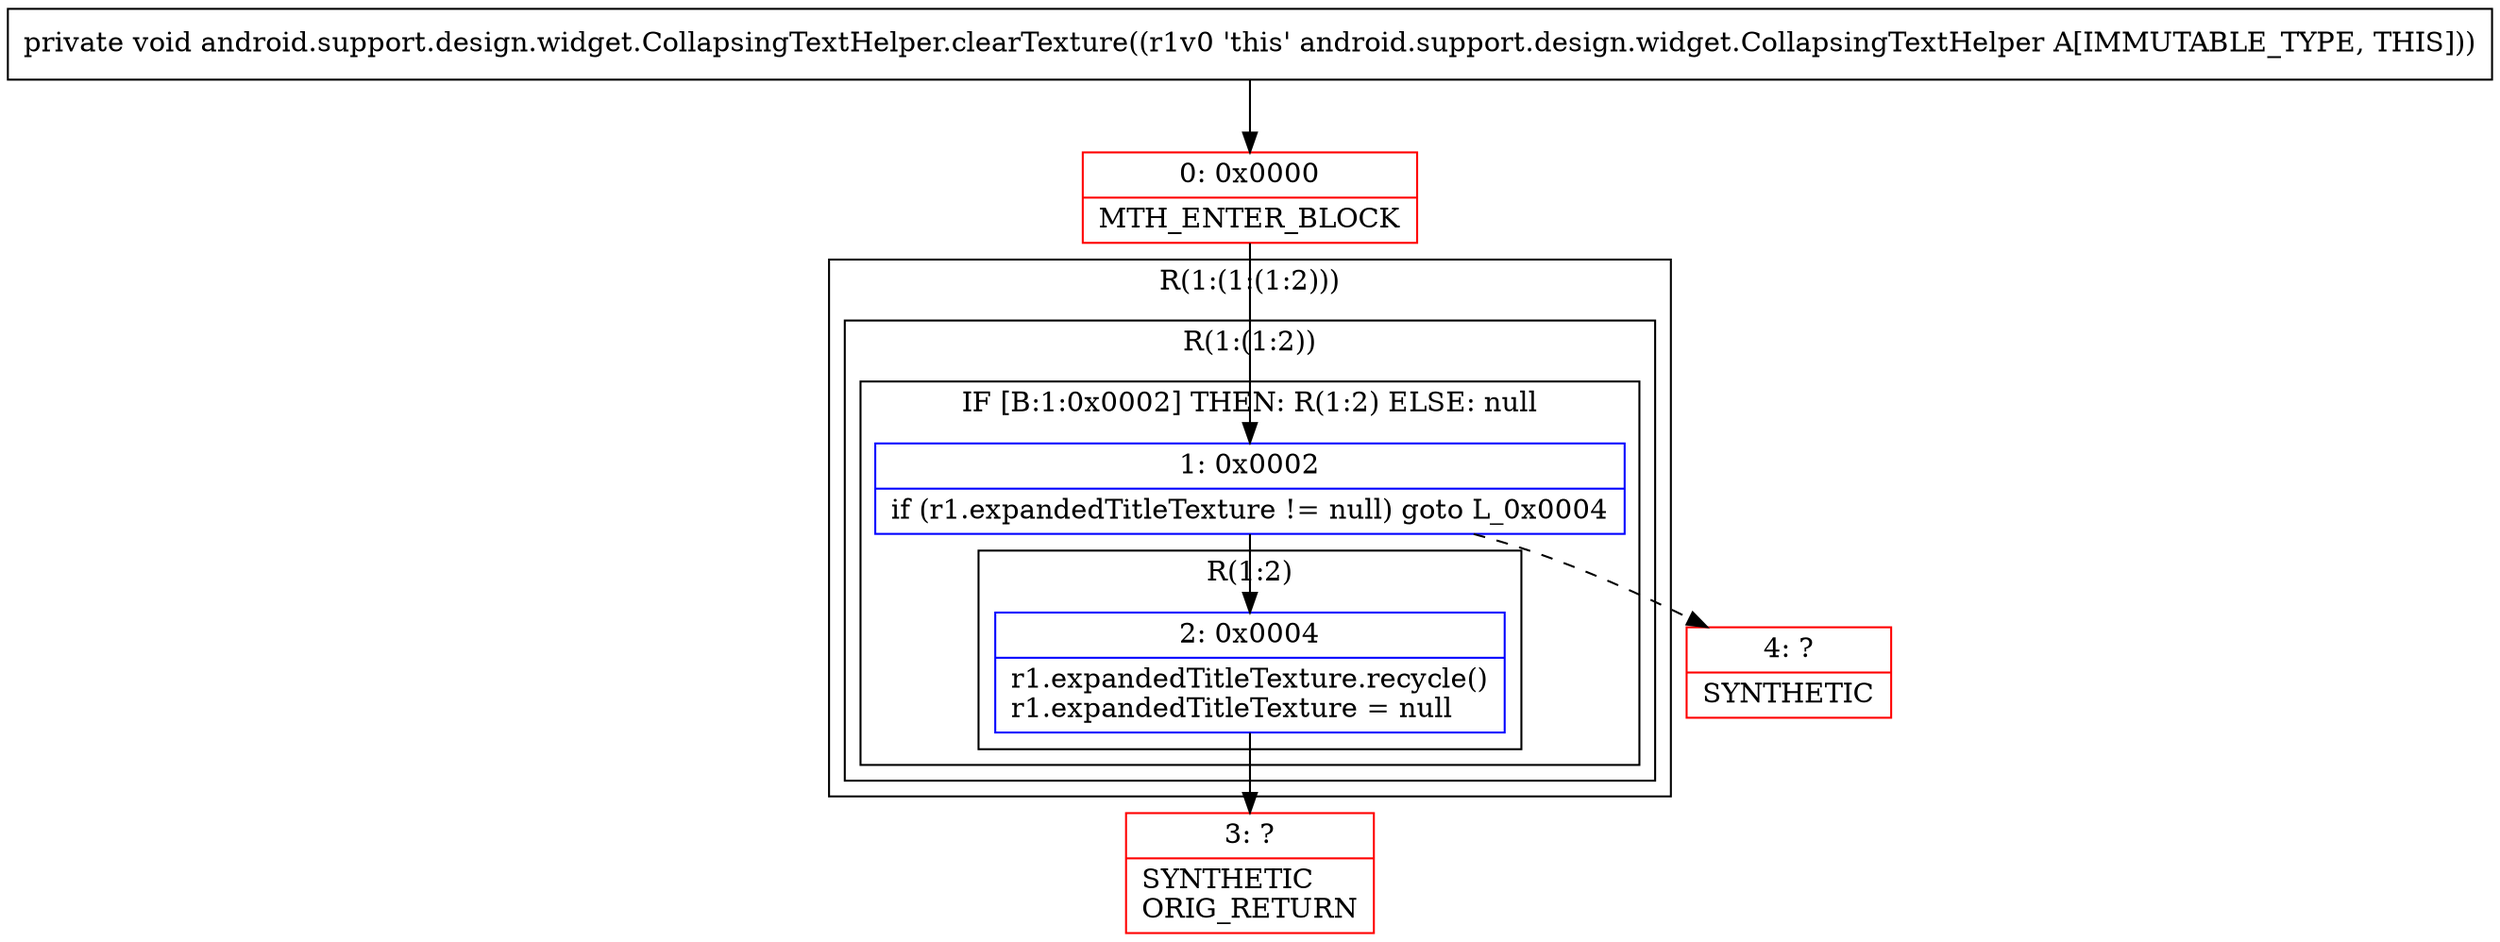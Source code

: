 digraph "CFG forandroid.support.design.widget.CollapsingTextHelper.clearTexture()V" {
subgraph cluster_Region_1168052241 {
label = "R(1:(1:(1:2)))";
node [shape=record,color=blue];
subgraph cluster_Region_437720045 {
label = "R(1:(1:2))";
node [shape=record,color=blue];
subgraph cluster_IfRegion_579411676 {
label = "IF [B:1:0x0002] THEN: R(1:2) ELSE: null";
node [shape=record,color=blue];
Node_1 [shape=record,label="{1\:\ 0x0002|if (r1.expandedTitleTexture != null) goto L_0x0004\l}"];
subgraph cluster_Region_579268002 {
label = "R(1:2)";
node [shape=record,color=blue];
Node_2 [shape=record,label="{2\:\ 0x0004|r1.expandedTitleTexture.recycle()\lr1.expandedTitleTexture = null\l}"];
}
}
}
}
Node_0 [shape=record,color=red,label="{0\:\ 0x0000|MTH_ENTER_BLOCK\l}"];
Node_3 [shape=record,color=red,label="{3\:\ ?|SYNTHETIC\lORIG_RETURN\l}"];
Node_4 [shape=record,color=red,label="{4\:\ ?|SYNTHETIC\l}"];
MethodNode[shape=record,label="{private void android.support.design.widget.CollapsingTextHelper.clearTexture((r1v0 'this' android.support.design.widget.CollapsingTextHelper A[IMMUTABLE_TYPE, THIS])) }"];
MethodNode -> Node_0;
Node_1 -> Node_2;
Node_1 -> Node_4[style=dashed];
Node_2 -> Node_3;
Node_0 -> Node_1;
}


